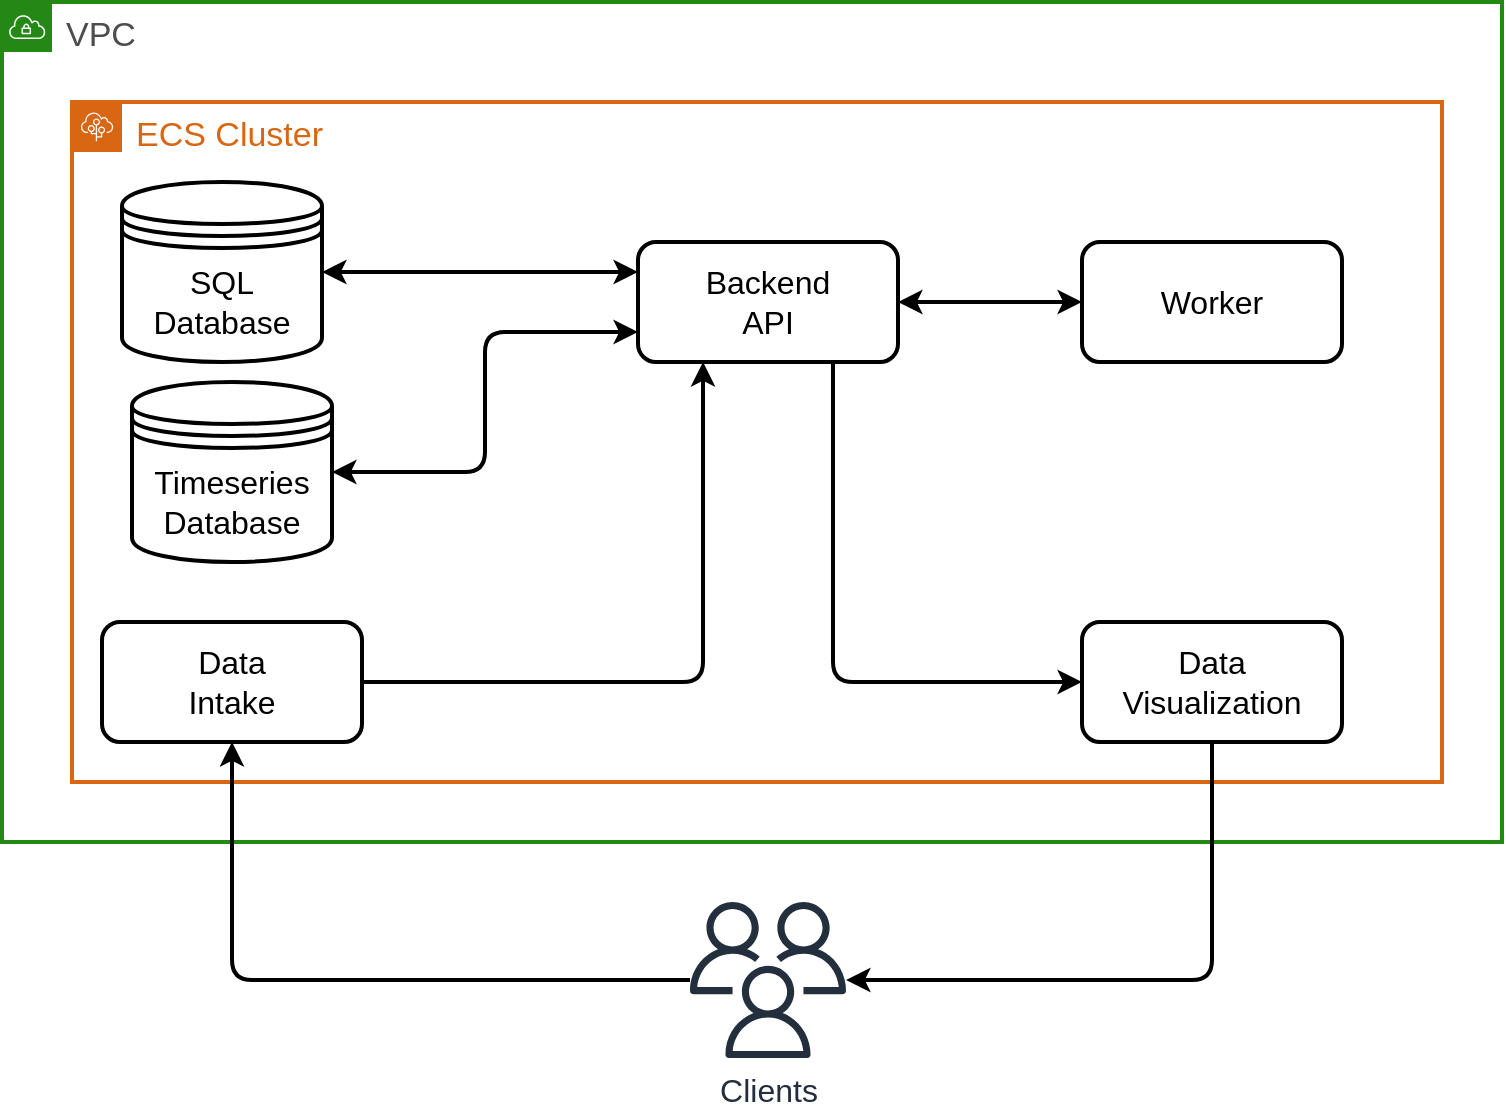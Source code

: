 <mxfile>
    <diagram id="BMu-nmrJEM6vhvKCjMsf" name="Page-1">
        <mxGraphModel dx="1185" dy="898" grid="1" gridSize="10" guides="1" tooltips="1" connect="1" arrows="1" fold="1" page="1" pageScale="1" pageWidth="827" pageHeight="1169" math="0" shadow="0">
            <root>
                <mxCell id="0"/>
                <mxCell id="1" parent="0"/>
                <mxCell id="68" value="VPC" style="points=[[0,0],[0.25,0],[0.5,0],[0.75,0],[1,0],[1,0.25],[1,0.5],[1,0.75],[1,1],[0.75,1],[0.5,1],[0.25,1],[0,1],[0,0.75],[0,0.5],[0,0.25]];outlineConnect=0;gradientColor=none;html=1;whiteSpace=wrap;fontSize=17;fontStyle=0;container=1;pointerEvents=0;collapsible=0;recursiveResize=0;shape=mxgraph.aws4.group;grIcon=mxgraph.aws4.group_vpc;strokeColor=#248814;fillColor=none;verticalAlign=top;align=left;spacingLeft=30;fontColor=#4D4D4D;dashed=0;strokeWidth=2;" vertex="1" parent="1">
                    <mxGeometry x="40" y="30" width="750" height="420" as="geometry"/>
                </mxCell>
                <mxCell id="69" value="ECS Cluster" style="points=[[0,0],[0.25,0],[0.5,0],[0.75,0],[1,0],[1,0.25],[1,0.5],[1,0.75],[1,1],[0.75,1],[0.5,1],[0.25,1],[0,1],[0,0.75],[0,0.5],[0,0.25]];outlineConnect=0;gradientColor=none;html=1;whiteSpace=wrap;fontSize=17;fontStyle=0;container=1;pointerEvents=0;collapsible=0;recursiveResize=0;shape=mxgraph.aws4.group;grIcon=mxgraph.aws4.group_elastic_beanstalk;strokeColor=#D86613;fillColor=none;verticalAlign=top;align=left;spacingLeft=30;fontColor=#D86613;dashed=0;strokeWidth=2;" vertex="1" parent="68">
                    <mxGeometry x="35" y="50" width="685" height="340" as="geometry"/>
                </mxCell>
                <mxCell id="55" style="edgeStyle=orthogonalEdgeStyle;html=1;entryX=0.5;entryY=1;entryDx=0;entryDy=0;fontSize=16;startArrow=none;startFill=0;strokeWidth=2;" edge="1" parent="1" source="10" target="20">
                    <mxGeometry relative="1" as="geometry"/>
                </mxCell>
                <mxCell id="56" style="edgeStyle=orthogonalEdgeStyle;html=1;entryX=0.5;entryY=1;entryDx=0;entryDy=0;fontSize=16;startArrow=classic;startFill=1;strokeWidth=2;endArrow=none;endFill=0;" edge="1" parent="1" source="10" target="36">
                    <mxGeometry relative="1" as="geometry"/>
                </mxCell>
                <mxCell id="10" value="&lt;font style=&quot;font-size: 16px&quot;&gt;Clients&lt;/font&gt;" style="sketch=0;outlineConnect=0;fontColor=#232F3E;gradientColor=none;fillColor=#232F3D;strokeColor=none;dashed=0;verticalLabelPosition=bottom;verticalAlign=top;align=center;html=1;fontSize=12;fontStyle=0;aspect=fixed;pointerEvents=1;shape=mxgraph.aws4.users;" vertex="1" parent="1">
                    <mxGeometry x="384" y="480" width="78" height="78" as="geometry"/>
                </mxCell>
                <mxCell id="40" style="edgeStyle=orthogonalEdgeStyle;html=1;exitX=1;exitY=0.5;exitDx=0;exitDy=0;entryX=0.25;entryY=1;entryDx=0;entryDy=0;fontSize=16;strokeWidth=2;" edge="1" parent="1" source="20" target="42">
                    <mxGeometry relative="1" as="geometry">
                        <mxPoint x="355" y="400" as="targetPoint"/>
                    </mxGeometry>
                </mxCell>
                <mxCell id="20" value="Data&lt;br style=&quot;font-size: 16px;&quot;&gt;Intake" style="rounded=1;whiteSpace=wrap;html=1;fontSize=16;strokeWidth=2;" vertex="1" parent="1">
                    <mxGeometry x="90" y="340" width="130" height="60" as="geometry"/>
                </mxCell>
                <mxCell id="41" style="edgeStyle=orthogonalEdgeStyle;html=1;exitX=0.75;exitY=1;exitDx=0;exitDy=0;entryX=0;entryY=0.5;entryDx=0;entryDy=0;fontSize=16;strokeWidth=2;" edge="1" parent="1" source="42" target="36">
                    <mxGeometry relative="1" as="geometry">
                        <mxPoint x="485" y="400" as="sourcePoint"/>
                    </mxGeometry>
                </mxCell>
                <mxCell id="45" style="edgeStyle=orthogonalEdgeStyle;html=1;exitX=1;exitY=0.5;exitDx=0;exitDy=0;entryX=0;entryY=0.75;entryDx=0;entryDy=0;fontSize=16;startArrow=classic;startFill=1;strokeWidth=2;" edge="1" parent="1" source="32" target="42">
                    <mxGeometry relative="1" as="geometry"/>
                </mxCell>
                <mxCell id="32" value="Timeseries&lt;br&gt;Database" style="shape=datastore;whiteSpace=wrap;html=1;fontSize=16;strokeWidth=2;" vertex="1" parent="1">
                    <mxGeometry x="105" y="220" width="100" height="90" as="geometry"/>
                </mxCell>
                <mxCell id="44" style="edgeStyle=orthogonalEdgeStyle;html=1;exitX=1;exitY=0.5;exitDx=0;exitDy=0;entryX=0;entryY=0.25;entryDx=0;entryDy=0;fontSize=16;startArrow=classic;startFill=1;strokeWidth=2;" edge="1" parent="1" source="33" target="42">
                    <mxGeometry relative="1" as="geometry"/>
                </mxCell>
                <mxCell id="33" value="SQL&lt;br&gt;Database" style="shape=datastore;whiteSpace=wrap;html=1;fontSize=16;strokeWidth=2;" vertex="1" parent="1">
                    <mxGeometry x="100" y="120" width="100" height="90" as="geometry"/>
                </mxCell>
                <mxCell id="36" value="Data&lt;br&gt;Visualization" style="rounded=1;whiteSpace=wrap;html=1;fontSize=16;strokeWidth=2;" vertex="1" parent="1">
                    <mxGeometry x="580" y="340" width="130" height="60" as="geometry"/>
                </mxCell>
                <mxCell id="54" style="edgeStyle=orthogonalEdgeStyle;html=1;exitX=1;exitY=0.5;exitDx=0;exitDy=0;entryX=0;entryY=0.5;entryDx=0;entryDy=0;fontSize=16;startArrow=classic;startFill=1;strokeWidth=2;" edge="1" parent="1" source="42" target="47">
                    <mxGeometry relative="1" as="geometry"/>
                </mxCell>
                <mxCell id="42" value="Backend&lt;br&gt;API" style="rounded=1;whiteSpace=wrap;html=1;fontSize=16;strokeWidth=2;" vertex="1" parent="1">
                    <mxGeometry x="358" y="150" width="130" height="60" as="geometry"/>
                </mxCell>
                <mxCell id="51" style="edgeStyle=orthogonalEdgeStyle;html=1;exitX=0.25;exitY=1;exitDx=0;exitDy=0;entryX=0.75;entryY=0;entryDx=0;entryDy=0;fontSize=16;startArrow=classic;startFill=1;strokeWidth=2;strokeColor=none;" edge="1" parent="1" source="47">
                    <mxGeometry relative="1" as="geometry">
                        <mxPoint x="452.5" y="370" as="targetPoint"/>
                    </mxGeometry>
                </mxCell>
                <mxCell id="47" value="Worker" style="rounded=1;whiteSpace=wrap;html=1;fontSize=16;strokeWidth=2;" vertex="1" parent="1">
                    <mxGeometry x="580" y="150" width="130" height="60" as="geometry"/>
                </mxCell>
            </root>
        </mxGraphModel>
    </diagram>
</mxfile>